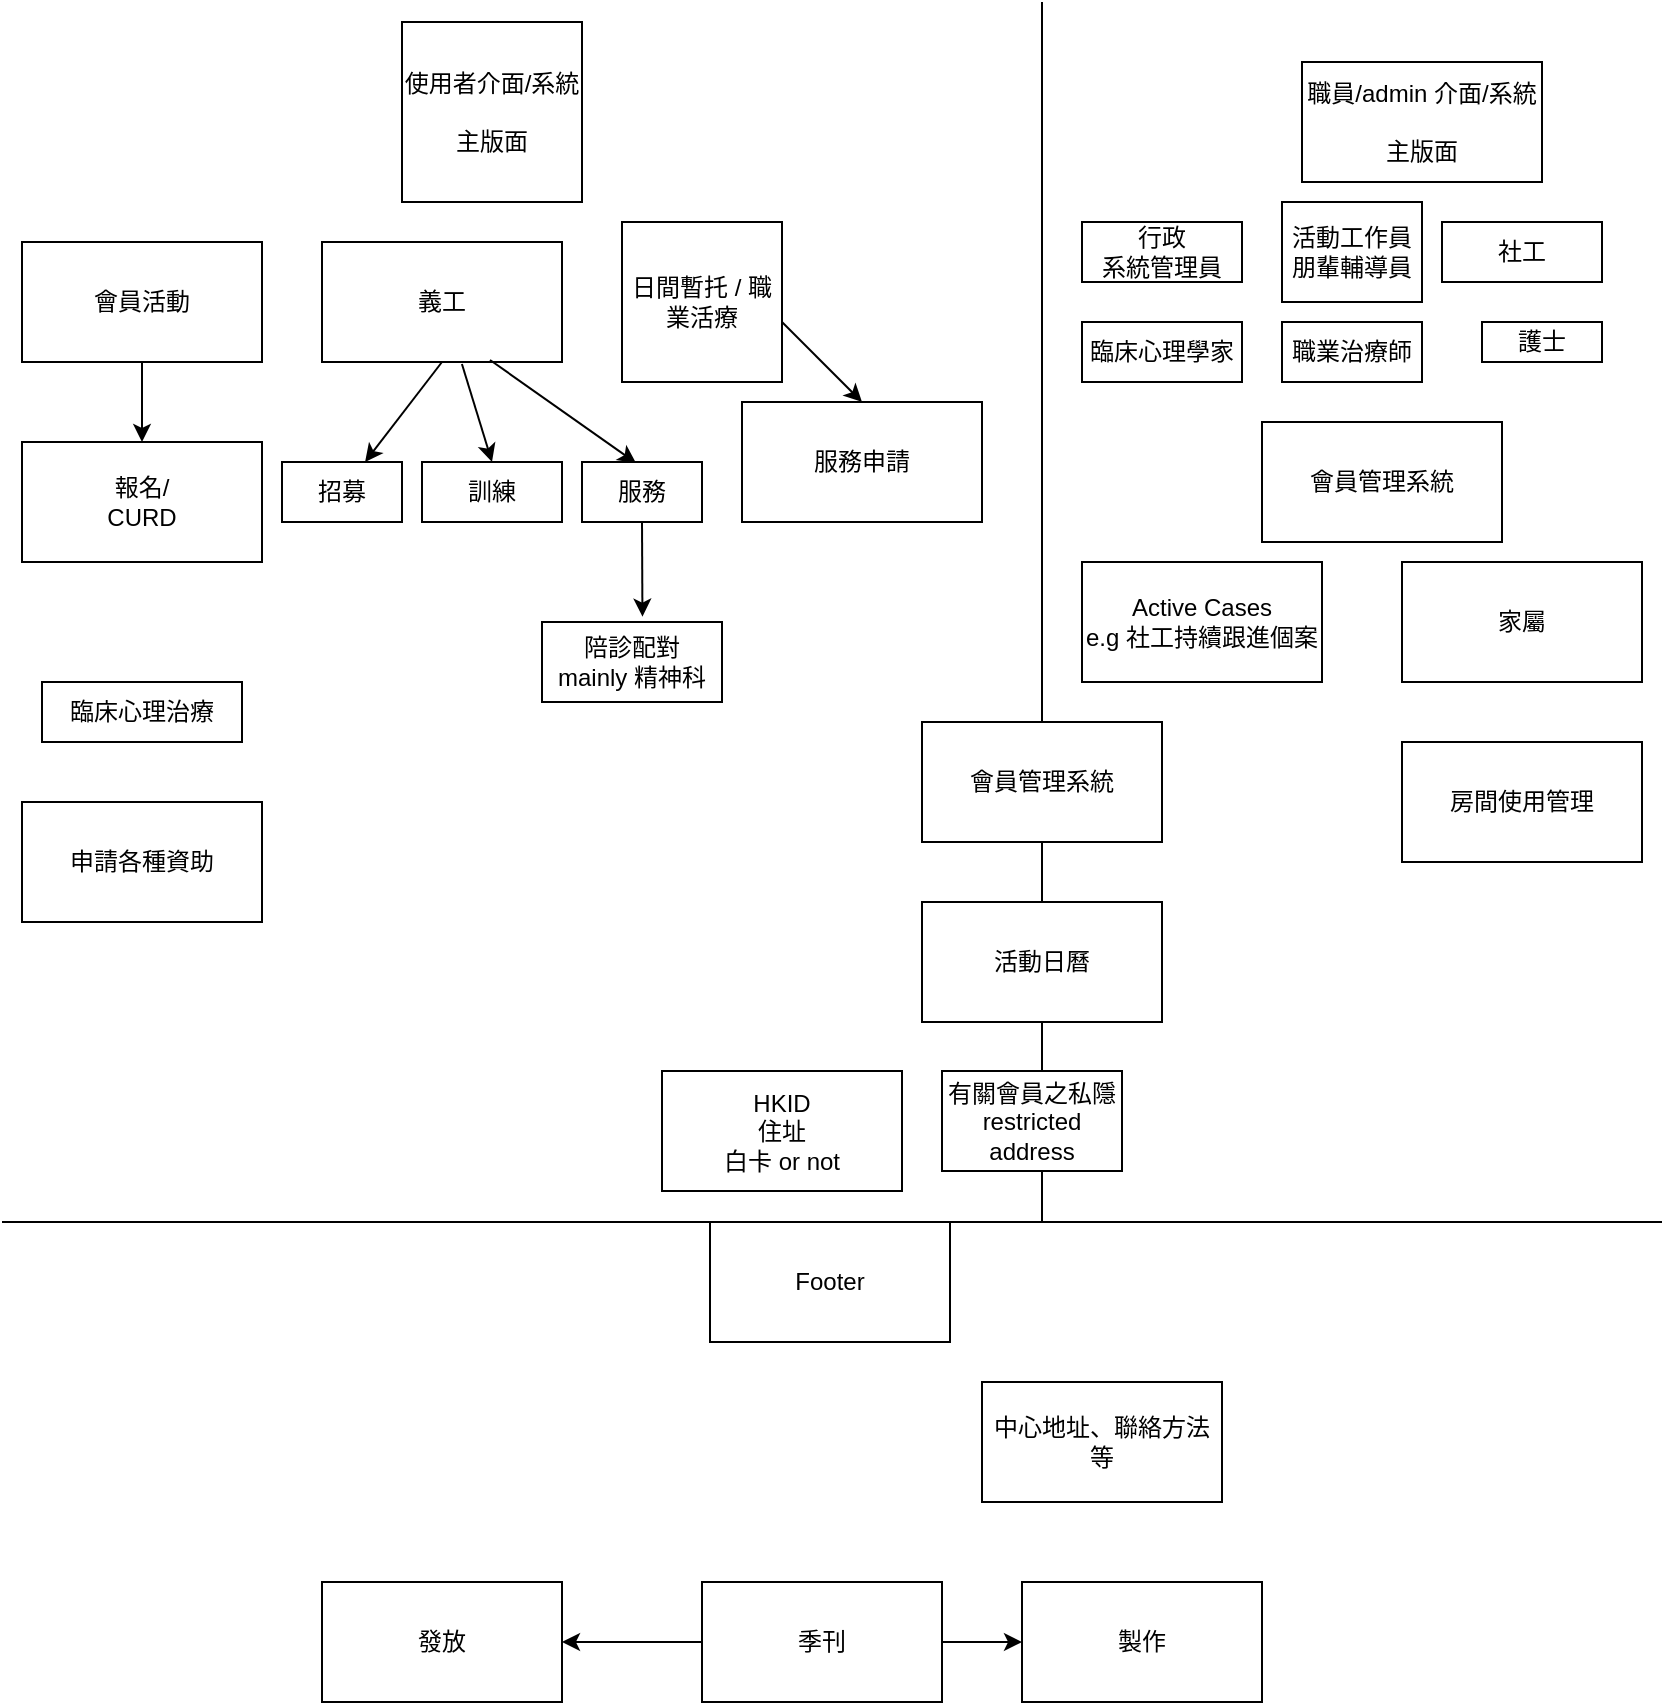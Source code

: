 <mxfile version="27.0.1">
  <diagram name="第 1 页" id="ixrvzUOUnkx4ExZLwfC4">
    <mxGraphModel grid="1" page="1" gridSize="10" guides="1" tooltips="1" connect="1" arrows="1" fold="1" pageScale="1" pageWidth="827" pageHeight="1169" math="0" shadow="0">
      <root>
        <mxCell id="0" />
        <mxCell id="1" parent="0" />
        <mxCell id="rNz8BM7nKVpirbiBlt3C-1" value="日間暫托 / 職業活療" style="whiteSpace=wrap;html=1;aspect=fixed;" vertex="1" parent="1">
          <mxGeometry x="310" y="110" width="80" height="80" as="geometry" />
        </mxCell>
        <mxCell id="rNz8BM7nKVpirbiBlt3C-2" value="臨床心理治療" style="rounded=0;whiteSpace=wrap;html=1;" vertex="1" parent="1">
          <mxGeometry x="20" y="340" width="100" height="30" as="geometry" />
        </mxCell>
        <mxCell id="rNz8BM7nKVpirbiBlt3C-3" value="Footer" style="rounded=0;whiteSpace=wrap;html=1;" vertex="1" parent="1">
          <mxGeometry x="354" y="610" width="120" height="60" as="geometry" />
        </mxCell>
        <mxCell id="rNz8BM7nKVpirbiBlt3C-4" value="義工" style="rounded=0;whiteSpace=wrap;html=1;" vertex="1" parent="1">
          <mxGeometry x="160" y="120" width="120" height="60" as="geometry" />
        </mxCell>
        <mxCell id="rNz8BM7nKVpirbiBlt3C-5" value="" style="endArrow=classic;html=1;rounded=0;exitX=0.5;exitY=1;exitDx=0;exitDy=0;" edge="1" parent="1" source="rNz8BM7nKVpirbiBlt3C-4" target="rNz8BM7nKVpirbiBlt3C-6">
          <mxGeometry width="50" height="50" relative="1" as="geometry">
            <mxPoint x="160" y="320" as="sourcePoint" />
            <mxPoint x="210" y="270" as="targetPoint" />
          </mxGeometry>
        </mxCell>
        <mxCell id="rNz8BM7nKVpirbiBlt3C-6" value="&lt;span style=&quot;line-height: 100%;&quot;&gt;&lt;font&gt;招募&lt;/font&gt;&lt;/span&gt;" style="rounded=0;whiteSpace=wrap;html=1;" vertex="1" parent="1">
          <mxGeometry x="140" y="230" width="60" height="30" as="geometry" />
        </mxCell>
        <mxCell id="rNz8BM7nKVpirbiBlt3C-7" value="季刊" style="rounded=0;whiteSpace=wrap;html=1;" vertex="1" parent="1">
          <mxGeometry x="350" y="790" width="120" height="60" as="geometry" />
        </mxCell>
        <mxCell id="9GAntfK8eGgA1kYnxHDn-1" value="訓練" style="rounded=0;whiteSpace=wrap;html=1;" vertex="1" parent="1">
          <mxGeometry x="210" y="230" width="70" height="30" as="geometry" />
        </mxCell>
        <mxCell id="9GAntfK8eGgA1kYnxHDn-2" value="服務" style="rounded=0;whiteSpace=wrap;html=1;" vertex="1" parent="1">
          <mxGeometry x="290" y="230" width="60" height="30" as="geometry" />
        </mxCell>
        <mxCell id="9GAntfK8eGgA1kYnxHDn-3" value="陪診配對&lt;br&gt;mainly 精神科" style="rounded=0;whiteSpace=wrap;html=1;" vertex="1" parent="1">
          <mxGeometry x="270" y="310" width="90" height="40" as="geometry" />
        </mxCell>
        <mxCell id="9GAntfK8eGgA1kYnxHDn-4" value="" style="endArrow=classic;html=1;rounded=0;exitX=0.5;exitY=1;exitDx=0;exitDy=0;entryX=0.558;entryY=-0.067;entryDx=0;entryDy=0;entryPerimeter=0;" edge="1" parent="1" source="9GAntfK8eGgA1kYnxHDn-2" target="9GAntfK8eGgA1kYnxHDn-3">
          <mxGeometry width="50" height="50" relative="1" as="geometry">
            <mxPoint x="330" y="270" as="sourcePoint" />
            <mxPoint x="324" y="260" as="targetPoint" />
            <Array as="points" />
          </mxGeometry>
        </mxCell>
        <mxCell id="9GAntfK8eGgA1kYnxHDn-6" value="" style="endArrow=classic;html=1;rounded=0;entryX=0.45;entryY=0.017;entryDx=0;entryDy=0;entryPerimeter=0;exitX=0.7;exitY=0.983;exitDx=0;exitDy=0;exitPerimeter=0;" edge="1" parent="1" source="rNz8BM7nKVpirbiBlt3C-4" target="9GAntfK8eGgA1kYnxHDn-2">
          <mxGeometry width="50" height="50" relative="1" as="geometry">
            <mxPoint x="240" y="270" as="sourcePoint" />
            <mxPoint x="290" y="220" as="targetPoint" />
          </mxGeometry>
        </mxCell>
        <mxCell id="9GAntfK8eGgA1kYnxHDn-7" value="" style="endArrow=classic;html=1;rounded=0;exitX=0.583;exitY=1.017;exitDx=0;exitDy=0;exitPerimeter=0;entryX=0.5;entryY=0;entryDx=0;entryDy=0;" edge="1" parent="1" source="rNz8BM7nKVpirbiBlt3C-4" target="9GAntfK8eGgA1kYnxHDn-1">
          <mxGeometry width="50" height="50" relative="1" as="geometry">
            <mxPoint x="390" y="410" as="sourcePoint" />
            <mxPoint x="440" y="360" as="targetPoint" />
          </mxGeometry>
        </mxCell>
        <mxCell id="9GAntfK8eGgA1kYnxHDn-8" value="會員管理系統" style="rounded=0;whiteSpace=wrap;html=1;" vertex="1" parent="1">
          <mxGeometry x="630" y="210" width="120" height="60" as="geometry" />
        </mxCell>
        <mxCell id="9GAntfK8eGgA1kYnxHDn-9" value="服務申請" style="rounded=0;whiteSpace=wrap;html=1;" vertex="1" parent="1">
          <mxGeometry x="370" y="200" width="120" height="60" as="geometry" />
        </mxCell>
        <mxCell id="9GAntfK8eGgA1kYnxHDn-16" value="使用者介面/系統&lt;div&gt;&lt;br&gt;&lt;/div&gt;&lt;div&gt;主版面&lt;/div&gt;" style="whiteSpace=wrap;html=1;aspect=fixed;" vertex="1" parent="1">
          <mxGeometry x="200" y="10" width="90" height="90" as="geometry" />
        </mxCell>
        <mxCell id="9GAntfK8eGgA1kYnxHDn-17" value="會員活動" style="rounded=0;whiteSpace=wrap;html=1;" vertex="1" parent="1">
          <mxGeometry x="10" y="120" width="120" height="60" as="geometry" />
        </mxCell>
        <mxCell id="9GAntfK8eGgA1kYnxHDn-18" value="房間使用管理" style="rounded=0;whiteSpace=wrap;html=1;" vertex="1" parent="1">
          <mxGeometry x="700" y="370" width="120" height="60" as="geometry" />
        </mxCell>
        <mxCell id="9GAntfK8eGgA1kYnxHDn-20" value="Active Cases&lt;div&gt;e.g 社工持續跟進個案&lt;/div&gt;" style="rounded=0;whiteSpace=wrap;html=1;" vertex="1" parent="1">
          <mxGeometry x="540" y="280" width="120" height="60" as="geometry" />
        </mxCell>
        <mxCell id="9GAntfK8eGgA1kYnxHDn-21" value="家屬" style="rounded=0;whiteSpace=wrap;html=1;" vertex="1" parent="1">
          <mxGeometry x="700" y="280" width="120" height="60" as="geometry" />
        </mxCell>
        <mxCell id="9GAntfK8eGgA1kYnxHDn-23" value="職員/admin 介面/系統&lt;div&gt;&lt;br&gt;&lt;/div&gt;&lt;div&gt;主版面&lt;/div&gt;" style="rounded=0;whiteSpace=wrap;html=1;" vertex="1" parent="1">
          <mxGeometry x="650" y="30" width="120" height="60" as="geometry" />
        </mxCell>
        <mxCell id="9GAntfK8eGgA1kYnxHDn-27" value="" style="endArrow=none;html=1;rounded=0;" edge="1" parent="1">
          <mxGeometry width="50" height="50" relative="1" as="geometry">
            <mxPoint x="520" y="610" as="sourcePoint" />
            <mxPoint x="520" as="targetPoint" />
          </mxGeometry>
        </mxCell>
        <mxCell id="9GAntfK8eGgA1kYnxHDn-30" value="" style="endArrow=none;html=1;rounded=0;" edge="1" parent="1">
          <mxGeometry width="50" height="50" relative="1" as="geometry">
            <mxPoint y="610" as="sourcePoint" />
            <mxPoint x="830" y="610" as="targetPoint" />
          </mxGeometry>
        </mxCell>
        <mxCell id="9GAntfK8eGgA1kYnxHDn-33" value="報名/&lt;div&gt;CURD&lt;/div&gt;" style="rounded=0;whiteSpace=wrap;html=1;" vertex="1" parent="1">
          <mxGeometry x="10" y="220" width="120" height="60" as="geometry" />
        </mxCell>
        <mxCell id="9GAntfK8eGgA1kYnxHDn-36" value="中心地址、聯絡方法等" style="rounded=0;whiteSpace=wrap;html=1;" vertex="1" parent="1">
          <mxGeometry x="490" y="690" width="120" height="60" as="geometry" />
        </mxCell>
        <mxCell id="9GAntfK8eGgA1kYnxHDn-39" value="" style="endArrow=classic;html=1;rounded=0;entryX=0.5;entryY=0;entryDx=0;entryDy=0;exitX=0.5;exitY=1;exitDx=0;exitDy=0;" edge="1" parent="1" source="9GAntfK8eGgA1kYnxHDn-17" target="9GAntfK8eGgA1kYnxHDn-33">
          <mxGeometry width="50" height="50" relative="1" as="geometry">
            <mxPoint x="60" y="180" as="sourcePoint" />
            <mxPoint x="110" y="130" as="targetPoint" />
          </mxGeometry>
        </mxCell>
        <mxCell id="9GAntfK8eGgA1kYnxHDn-40" value="" style="endArrow=classic;html=1;rounded=0;entryX=0.5;entryY=0;entryDx=0;entryDy=0;" edge="1" parent="1" target="9GAntfK8eGgA1kYnxHDn-9">
          <mxGeometry width="50" height="50" relative="1" as="geometry">
            <mxPoint x="390" y="160" as="sourcePoint" />
            <mxPoint x="440" y="110" as="targetPoint" />
          </mxGeometry>
        </mxCell>
        <mxCell id="9GAntfK8eGgA1kYnxHDn-42" value="行政&lt;br&gt;系統管理員" style="rounded=0;whiteSpace=wrap;html=1;" vertex="1" parent="1">
          <mxGeometry x="540" y="110" width="80" height="30" as="geometry" />
        </mxCell>
        <mxCell id="9GAntfK8eGgA1kYnxHDn-43" value="活動工作員&lt;br&gt;朋輩輔導員" style="rounded=0;whiteSpace=wrap;html=1;" vertex="1" parent="1">
          <mxGeometry x="640" y="100" width="70" height="50" as="geometry" />
        </mxCell>
        <mxCell id="9GAntfK8eGgA1kYnxHDn-44" value="社工" style="rounded=0;whiteSpace=wrap;html=1;" vertex="1" parent="1">
          <mxGeometry x="720" y="110" width="80" height="30" as="geometry" />
        </mxCell>
        <mxCell id="9GAntfK8eGgA1kYnxHDn-45" value="臨床心理學家" style="rounded=0;whiteSpace=wrap;html=1;" vertex="1" parent="1">
          <mxGeometry x="540" y="160" width="80" height="30" as="geometry" />
        </mxCell>
        <mxCell id="9GAntfK8eGgA1kYnxHDn-46" value="職業治療師" style="rounded=0;whiteSpace=wrap;html=1;" vertex="1" parent="1">
          <mxGeometry x="640" y="160" width="70" height="30" as="geometry" />
        </mxCell>
        <mxCell id="9GAntfK8eGgA1kYnxHDn-47" value="護士" style="rounded=0;whiteSpace=wrap;html=1;" vertex="1" parent="1">
          <mxGeometry x="740" y="160" width="60" height="20" as="geometry" />
        </mxCell>
        <mxCell id="9GAntfK8eGgA1kYnxHDn-48" value="有關會員之私隱&lt;div&gt;restricted address&lt;/div&gt;" style="rounded=0;whiteSpace=wrap;html=1;" vertex="1" parent="1">
          <mxGeometry x="470" y="534.5" width="90" height="50" as="geometry" />
        </mxCell>
        <mxCell id="9GAntfK8eGgA1kYnxHDn-49" value="會員管理系統" style="rounded=0;whiteSpace=wrap;html=1;" vertex="1" parent="1">
          <mxGeometry x="460" y="360" width="120" height="60" as="geometry" />
        </mxCell>
        <mxCell id="9GAntfK8eGgA1kYnxHDn-50" value="活動日曆" style="rounded=0;whiteSpace=wrap;html=1;" vertex="1" parent="1">
          <mxGeometry x="460" y="450" width="120" height="60" as="geometry" />
        </mxCell>
        <mxCell id="9GAntfK8eGgA1kYnxHDn-53" value="HKID&lt;div&gt;住址&lt;/div&gt;&lt;div&gt;白卡 or not&lt;/div&gt;" style="rounded=0;whiteSpace=wrap;html=1;" vertex="1" parent="1">
          <mxGeometry x="330" y="534.5" width="120" height="60" as="geometry" />
        </mxCell>
        <mxCell id="9GAntfK8eGgA1kYnxHDn-54" value="申請各種資助" style="rounded=0;whiteSpace=wrap;html=1;" vertex="1" parent="1">
          <mxGeometry x="10" y="400" width="120" height="60" as="geometry" />
        </mxCell>
        <mxCell id="9GAntfK8eGgA1kYnxHDn-56" value="" style="endArrow=classic;html=1;rounded=0;" edge="1" parent="1" target="9GAntfK8eGgA1kYnxHDn-57">
          <mxGeometry width="50" height="50" relative="1" as="geometry">
            <mxPoint x="470" y="820" as="sourcePoint" />
            <mxPoint x="520" y="820" as="targetPoint" />
          </mxGeometry>
        </mxCell>
        <mxCell id="9GAntfK8eGgA1kYnxHDn-57" value="製作" style="rounded=0;whiteSpace=wrap;html=1;" vertex="1" parent="1">
          <mxGeometry x="510" y="790" width="120" height="60" as="geometry" />
        </mxCell>
        <mxCell id="9GAntfK8eGgA1kYnxHDn-58" value="發放" style="rounded=0;whiteSpace=wrap;html=1;" vertex="1" parent="1">
          <mxGeometry x="160" y="790" width="120" height="60" as="geometry" />
        </mxCell>
        <mxCell id="9GAntfK8eGgA1kYnxHDn-59" value="" style="endArrow=classic;html=1;rounded=0;entryX=1;entryY=0.5;entryDx=0;entryDy=0;" edge="1" parent="1" target="9GAntfK8eGgA1kYnxHDn-58">
          <mxGeometry width="50" height="50" relative="1" as="geometry">
            <mxPoint x="350" y="820" as="sourcePoint" />
            <mxPoint x="400" y="770" as="targetPoint" />
          </mxGeometry>
        </mxCell>
      </root>
    </mxGraphModel>
  </diagram>
</mxfile>
